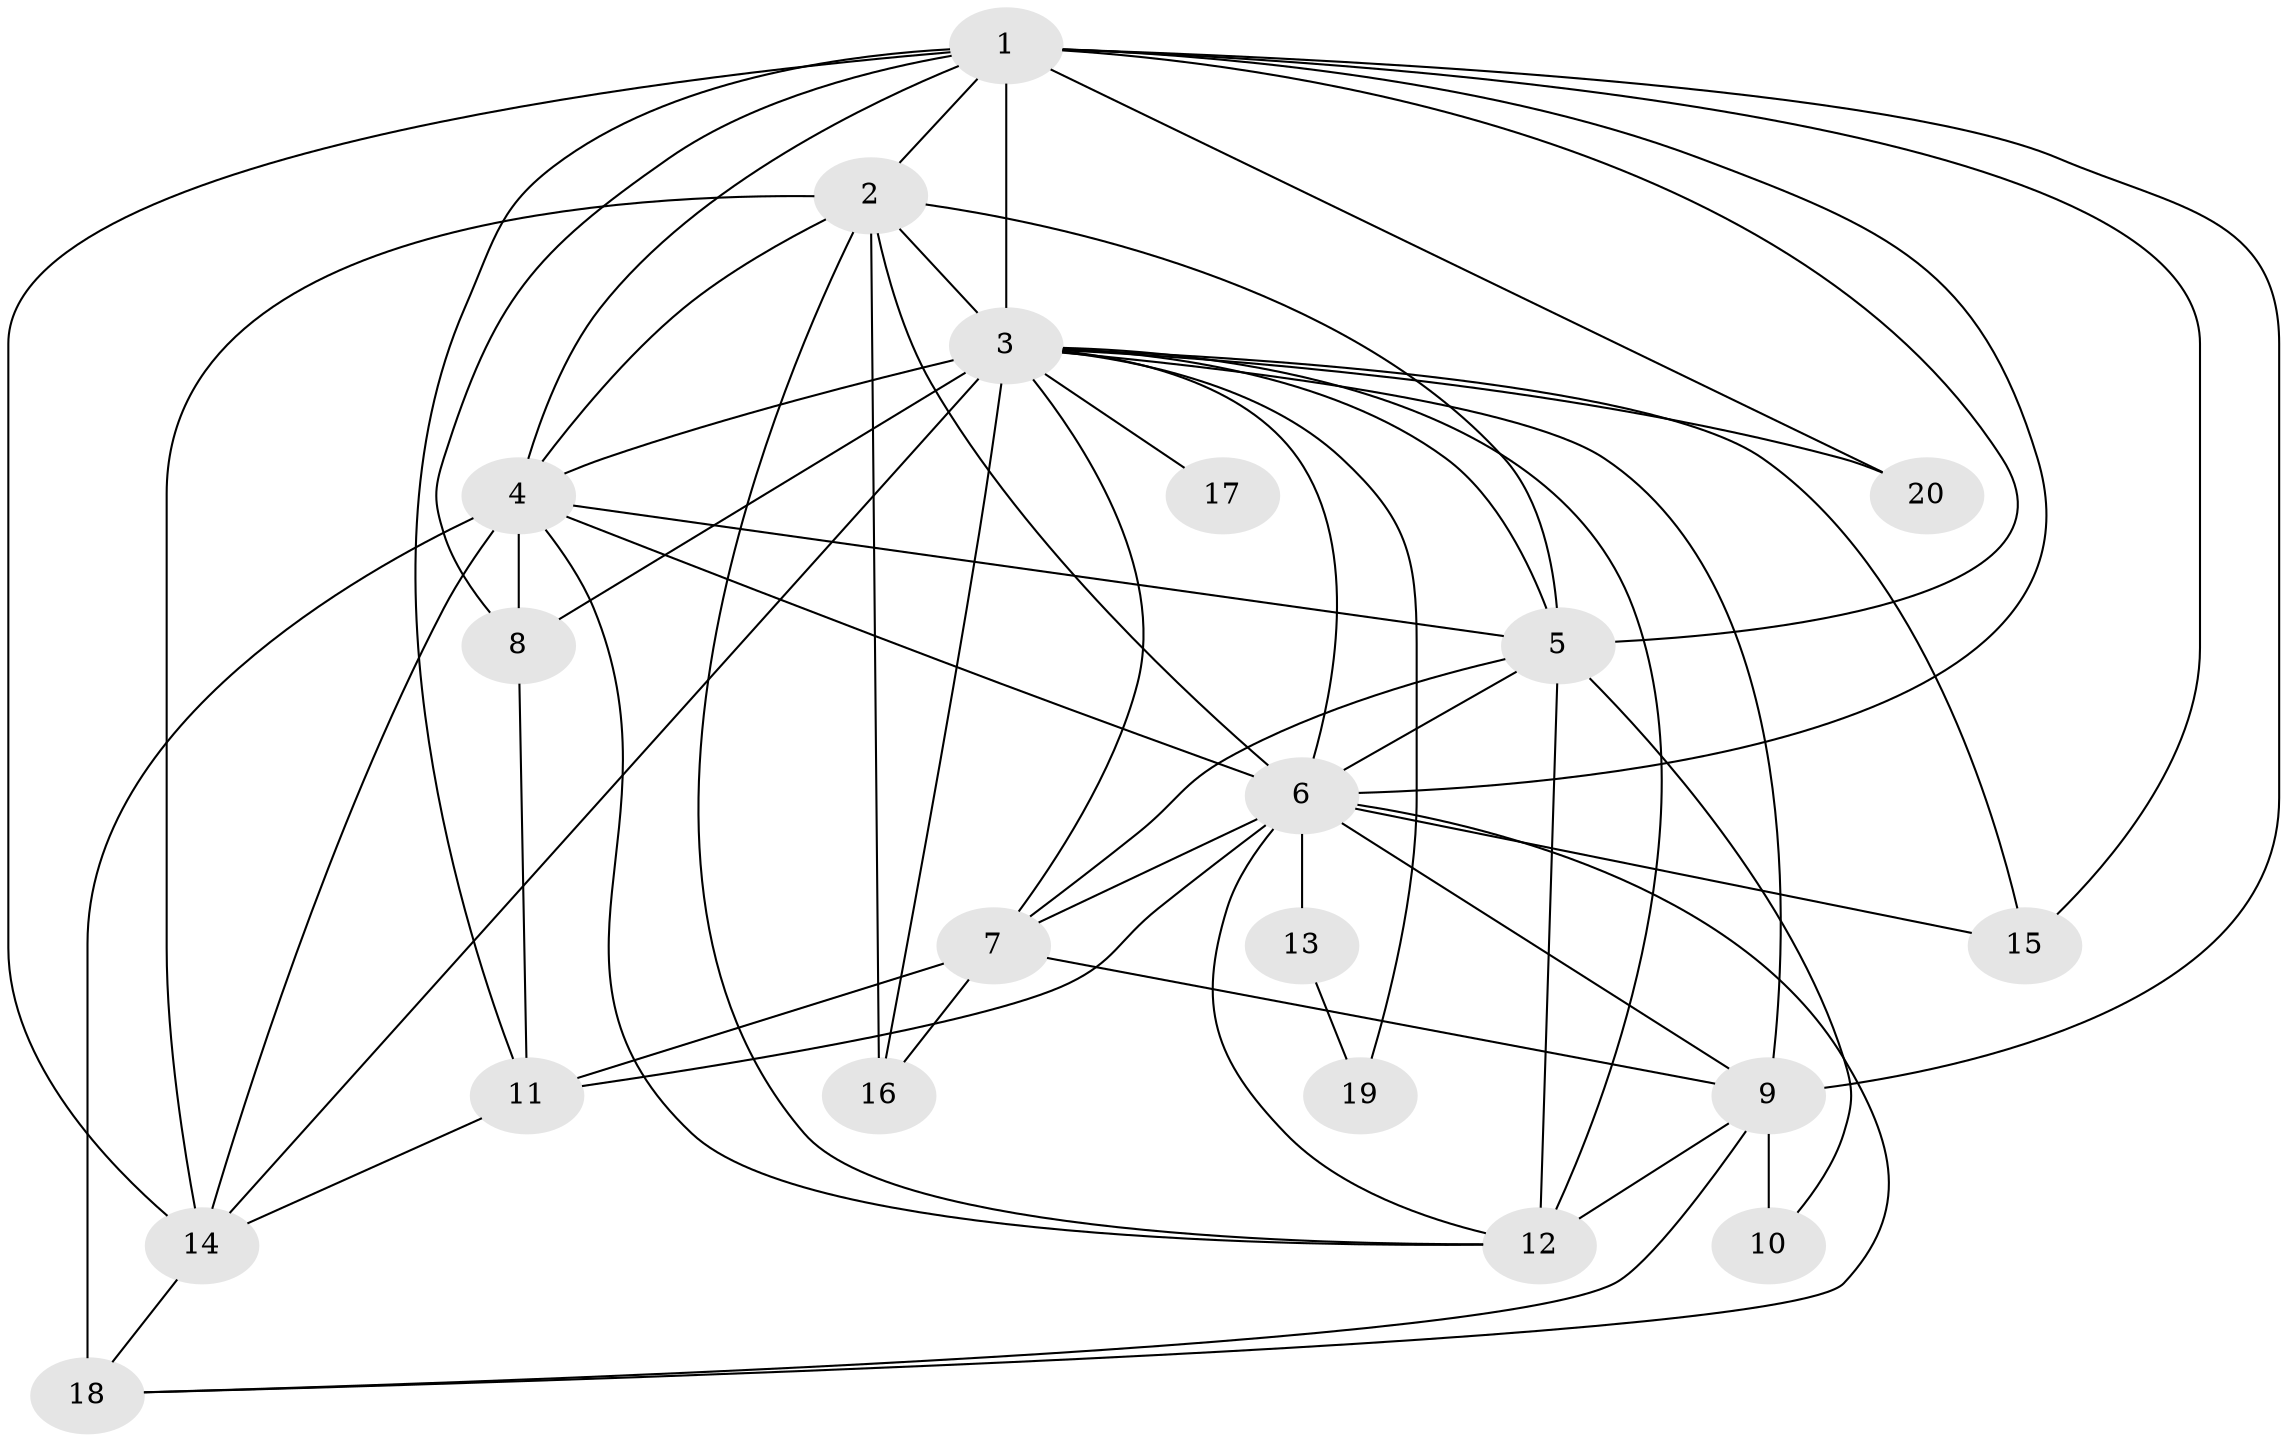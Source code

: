 // original degree distribution, {19: 0.016129032258064516, 20: 0.016129032258064516, 14: 0.03225806451612903, 21: 0.016129032258064516, 16: 0.016129032258064516, 10: 0.016129032258064516, 15: 0.03225806451612903, 22: 0.016129032258064516, 5: 0.016129032258064516, 4: 0.08064516129032258, 2: 0.5, 3: 0.24193548387096775}
// Generated by graph-tools (version 1.1) at 2025/49/03/04/25 22:49:55]
// undirected, 20 vertices, 58 edges
graph export_dot {
  node [color=gray90,style=filled];
  1;
  2;
  3;
  4;
  5;
  6;
  7;
  8;
  9;
  10;
  11;
  12;
  13;
  14;
  15;
  16;
  17;
  18;
  19;
  20;
  1 -- 2 [weight=2.0];
  1 -- 3 [weight=2.0];
  1 -- 4 [weight=2.0];
  1 -- 5 [weight=3.0];
  1 -- 6 [weight=1.0];
  1 -- 8 [weight=1.0];
  1 -- 9 [weight=1.0];
  1 -- 11 [weight=1.0];
  1 -- 14 [weight=2.0];
  1 -- 15 [weight=1.0];
  1 -- 20 [weight=2.0];
  2 -- 3 [weight=8.0];
  2 -- 4 [weight=4.0];
  2 -- 5 [weight=4.0];
  2 -- 6 [weight=3.0];
  2 -- 12 [weight=2.0];
  2 -- 14 [weight=7.0];
  2 -- 16 [weight=1.0];
  3 -- 4 [weight=5.0];
  3 -- 5 [weight=4.0];
  3 -- 6 [weight=2.0];
  3 -- 7 [weight=1.0];
  3 -- 8 [weight=1.0];
  3 -- 9 [weight=1.0];
  3 -- 12 [weight=1.0];
  3 -- 14 [weight=1.0];
  3 -- 15 [weight=1.0];
  3 -- 16 [weight=2.0];
  3 -- 17 [weight=1.0];
  3 -- 19 [weight=1.0];
  3 -- 20 [weight=1.0];
  4 -- 5 [weight=4.0];
  4 -- 6 [weight=3.0];
  4 -- 8 [weight=1.0];
  4 -- 12 [weight=1.0];
  4 -- 14 [weight=3.0];
  4 -- 18 [weight=4.0];
  5 -- 6 [weight=2.0];
  5 -- 7 [weight=1.0];
  5 -- 10 [weight=1.0];
  5 -- 12 [weight=6.0];
  6 -- 7 [weight=1.0];
  6 -- 9 [weight=1.0];
  6 -- 11 [weight=1.0];
  6 -- 12 [weight=1.0];
  6 -- 13 [weight=2.0];
  6 -- 15 [weight=1.0];
  6 -- 18 [weight=1.0];
  7 -- 9 [weight=1.0];
  7 -- 11 [weight=1.0];
  7 -- 16 [weight=1.0];
  8 -- 11 [weight=1.0];
  9 -- 10 [weight=1.0];
  9 -- 12 [weight=1.0];
  9 -- 18 [weight=1.0];
  11 -- 14 [weight=1.0];
  13 -- 19 [weight=1.0];
  14 -- 18 [weight=1.0];
}
